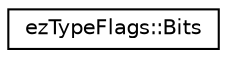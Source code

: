 digraph "Graphical Class Hierarchy"
{
 // LATEX_PDF_SIZE
  edge [fontname="Helvetica",fontsize="10",labelfontname="Helvetica",labelfontsize="10"];
  node [fontname="Helvetica",fontsize="10",shape=record];
  rankdir="LR";
  Node0 [label="ezTypeFlags::Bits",height=0.2,width=0.4,color="black", fillcolor="white", style="filled",URL="$df/d19/structez_type_flags_1_1_bits.htm",tooltip=" "];
}
